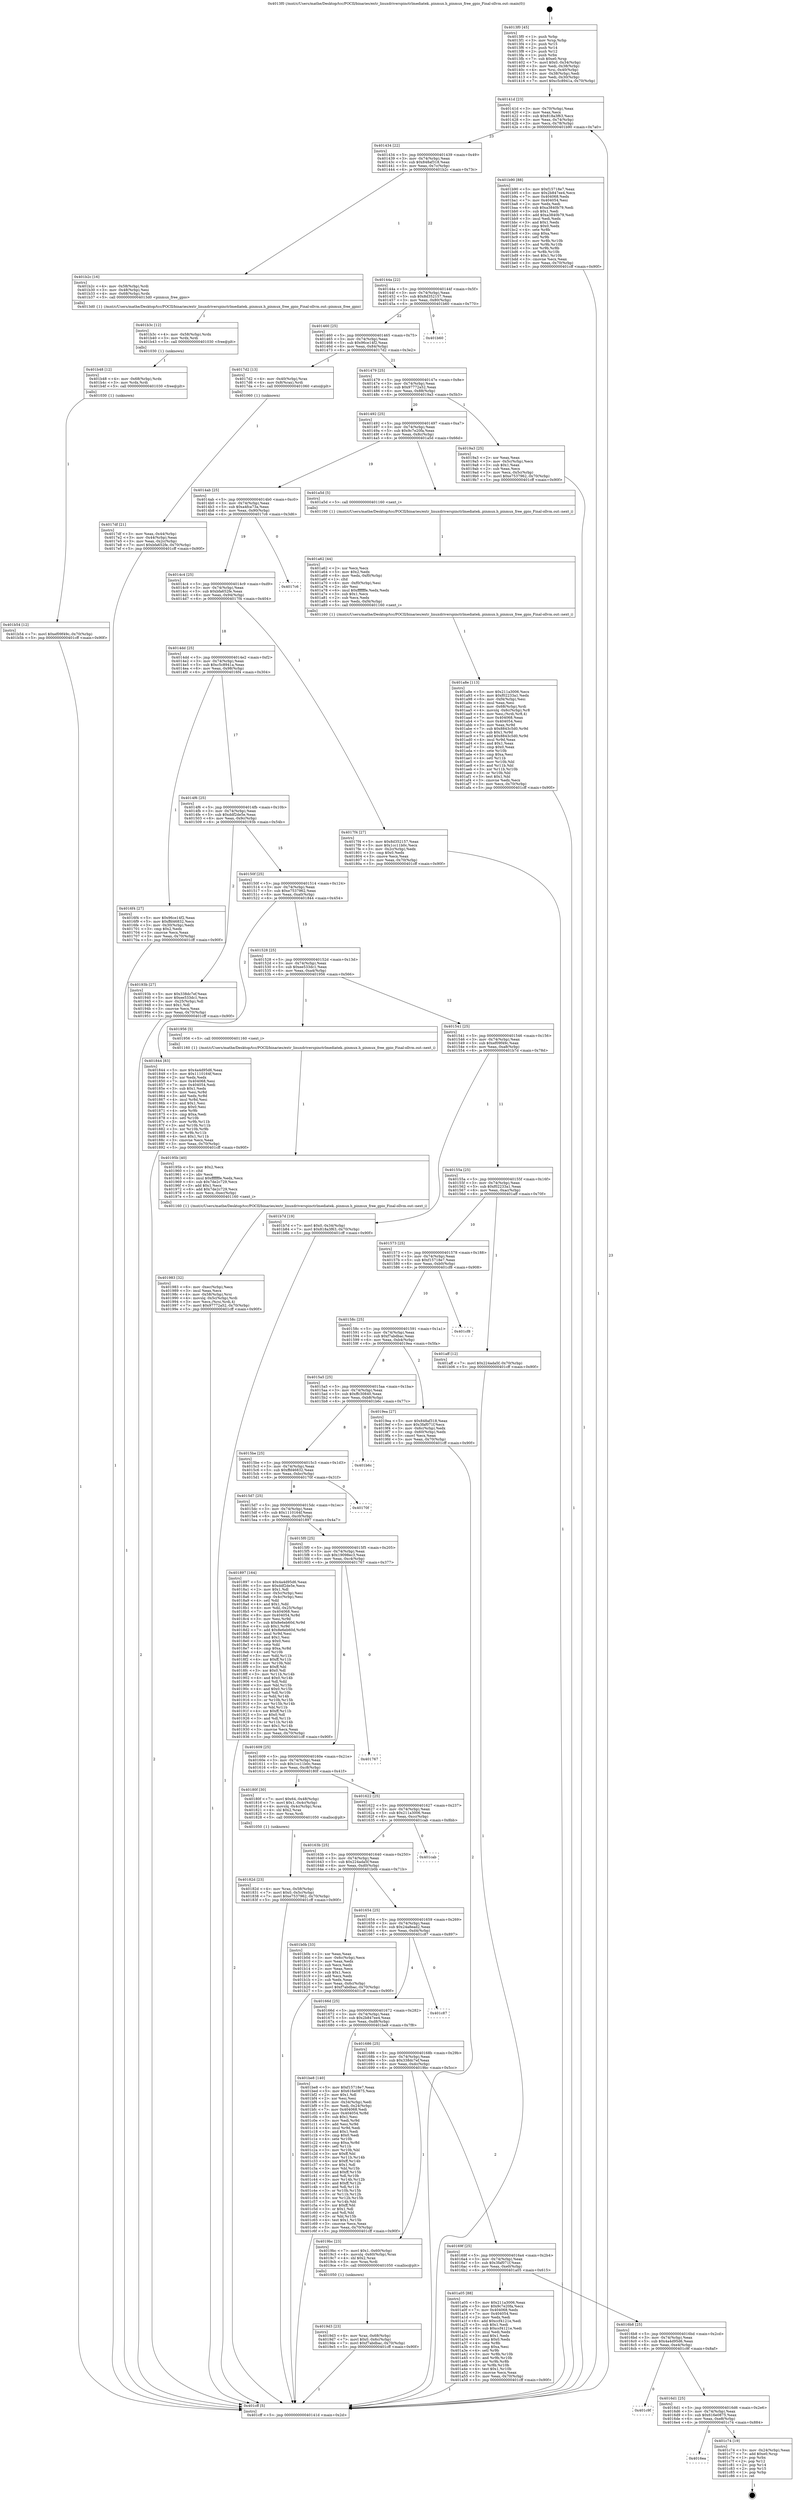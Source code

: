 digraph "0x4013f0" {
  label = "0x4013f0 (/mnt/c/Users/mathe/Desktop/tcc/POCII/binaries/extr_linuxdriverspinctrlmediatek..pinmux.h_pinmux_free_gpio_Final-ollvm.out::main(0))"
  labelloc = "t"
  node[shape=record]

  Entry [label="",width=0.3,height=0.3,shape=circle,fillcolor=black,style=filled]
  "0x40141d" [label="{
     0x40141d [23]\l
     | [instrs]\l
     &nbsp;&nbsp;0x40141d \<+3\>: mov -0x70(%rbp),%eax\l
     &nbsp;&nbsp;0x401420 \<+2\>: mov %eax,%ecx\l
     &nbsp;&nbsp;0x401422 \<+6\>: sub $0x818a3f63,%ecx\l
     &nbsp;&nbsp;0x401428 \<+3\>: mov %eax,-0x74(%rbp)\l
     &nbsp;&nbsp;0x40142b \<+3\>: mov %ecx,-0x78(%rbp)\l
     &nbsp;&nbsp;0x40142e \<+6\>: je 0000000000401b90 \<main+0x7a0\>\l
  }"]
  "0x401b90" [label="{
     0x401b90 [88]\l
     | [instrs]\l
     &nbsp;&nbsp;0x401b90 \<+5\>: mov $0xf15718e7,%eax\l
     &nbsp;&nbsp;0x401b95 \<+5\>: mov $0x2b847ee4,%ecx\l
     &nbsp;&nbsp;0x401b9a \<+7\>: mov 0x404068,%edx\l
     &nbsp;&nbsp;0x401ba1 \<+7\>: mov 0x404054,%esi\l
     &nbsp;&nbsp;0x401ba8 \<+2\>: mov %edx,%edi\l
     &nbsp;&nbsp;0x401baa \<+6\>: sub $0xa3840b79,%edi\l
     &nbsp;&nbsp;0x401bb0 \<+3\>: sub $0x1,%edi\l
     &nbsp;&nbsp;0x401bb3 \<+6\>: add $0xa3840b79,%edi\l
     &nbsp;&nbsp;0x401bb9 \<+3\>: imul %edi,%edx\l
     &nbsp;&nbsp;0x401bbc \<+3\>: and $0x1,%edx\l
     &nbsp;&nbsp;0x401bbf \<+3\>: cmp $0x0,%edx\l
     &nbsp;&nbsp;0x401bc2 \<+4\>: sete %r8b\l
     &nbsp;&nbsp;0x401bc6 \<+3\>: cmp $0xa,%esi\l
     &nbsp;&nbsp;0x401bc9 \<+4\>: setl %r9b\l
     &nbsp;&nbsp;0x401bcd \<+3\>: mov %r8b,%r10b\l
     &nbsp;&nbsp;0x401bd0 \<+3\>: and %r9b,%r10b\l
     &nbsp;&nbsp;0x401bd3 \<+3\>: xor %r9b,%r8b\l
     &nbsp;&nbsp;0x401bd6 \<+3\>: or %r8b,%r10b\l
     &nbsp;&nbsp;0x401bd9 \<+4\>: test $0x1,%r10b\l
     &nbsp;&nbsp;0x401bdd \<+3\>: cmovne %ecx,%eax\l
     &nbsp;&nbsp;0x401be0 \<+3\>: mov %eax,-0x70(%rbp)\l
     &nbsp;&nbsp;0x401be3 \<+5\>: jmp 0000000000401cff \<main+0x90f\>\l
  }"]
  "0x401434" [label="{
     0x401434 [22]\l
     | [instrs]\l
     &nbsp;&nbsp;0x401434 \<+5\>: jmp 0000000000401439 \<main+0x49\>\l
     &nbsp;&nbsp;0x401439 \<+3\>: mov -0x74(%rbp),%eax\l
     &nbsp;&nbsp;0x40143c \<+5\>: sub $0x848af318,%eax\l
     &nbsp;&nbsp;0x401441 \<+3\>: mov %eax,-0x7c(%rbp)\l
     &nbsp;&nbsp;0x401444 \<+6\>: je 0000000000401b2c \<main+0x73c\>\l
  }"]
  Exit [label="",width=0.3,height=0.3,shape=circle,fillcolor=black,style=filled,peripheries=2]
  "0x401b2c" [label="{
     0x401b2c [16]\l
     | [instrs]\l
     &nbsp;&nbsp;0x401b2c \<+4\>: mov -0x58(%rbp),%rdi\l
     &nbsp;&nbsp;0x401b30 \<+3\>: mov -0x48(%rbp),%esi\l
     &nbsp;&nbsp;0x401b33 \<+4\>: mov -0x68(%rbp),%rdx\l
     &nbsp;&nbsp;0x401b37 \<+5\>: call 00000000004013d0 \<pinmux_free_gpio\>\l
     | [calls]\l
     &nbsp;&nbsp;0x4013d0 \{1\} (/mnt/c/Users/mathe/Desktop/tcc/POCII/binaries/extr_linuxdriverspinctrlmediatek..pinmux.h_pinmux_free_gpio_Final-ollvm.out::pinmux_free_gpio)\l
  }"]
  "0x40144a" [label="{
     0x40144a [22]\l
     | [instrs]\l
     &nbsp;&nbsp;0x40144a \<+5\>: jmp 000000000040144f \<main+0x5f\>\l
     &nbsp;&nbsp;0x40144f \<+3\>: mov -0x74(%rbp),%eax\l
     &nbsp;&nbsp;0x401452 \<+5\>: sub $0x8d352157,%eax\l
     &nbsp;&nbsp;0x401457 \<+3\>: mov %eax,-0x80(%rbp)\l
     &nbsp;&nbsp;0x40145a \<+6\>: je 0000000000401b60 \<main+0x770\>\l
  }"]
  "0x4016ea" [label="{
     0x4016ea\l
  }", style=dashed]
  "0x401b60" [label="{
     0x401b60\l
  }", style=dashed]
  "0x401460" [label="{
     0x401460 [25]\l
     | [instrs]\l
     &nbsp;&nbsp;0x401460 \<+5\>: jmp 0000000000401465 \<main+0x75\>\l
     &nbsp;&nbsp;0x401465 \<+3\>: mov -0x74(%rbp),%eax\l
     &nbsp;&nbsp;0x401468 \<+5\>: sub $0x96ce14f2,%eax\l
     &nbsp;&nbsp;0x40146d \<+6\>: mov %eax,-0x84(%rbp)\l
     &nbsp;&nbsp;0x401473 \<+6\>: je 00000000004017d2 \<main+0x3e2\>\l
  }"]
  "0x401c74" [label="{
     0x401c74 [19]\l
     | [instrs]\l
     &nbsp;&nbsp;0x401c74 \<+3\>: mov -0x24(%rbp),%eax\l
     &nbsp;&nbsp;0x401c77 \<+7\>: add $0xe0,%rsp\l
     &nbsp;&nbsp;0x401c7e \<+1\>: pop %rbx\l
     &nbsp;&nbsp;0x401c7f \<+2\>: pop %r12\l
     &nbsp;&nbsp;0x401c81 \<+2\>: pop %r14\l
     &nbsp;&nbsp;0x401c83 \<+2\>: pop %r15\l
     &nbsp;&nbsp;0x401c85 \<+1\>: pop %rbp\l
     &nbsp;&nbsp;0x401c86 \<+1\>: ret\l
  }"]
  "0x4017d2" [label="{
     0x4017d2 [13]\l
     | [instrs]\l
     &nbsp;&nbsp;0x4017d2 \<+4\>: mov -0x40(%rbp),%rax\l
     &nbsp;&nbsp;0x4017d6 \<+4\>: mov 0x8(%rax),%rdi\l
     &nbsp;&nbsp;0x4017da \<+5\>: call 0000000000401060 \<atoi@plt\>\l
     | [calls]\l
     &nbsp;&nbsp;0x401060 \{1\} (unknown)\l
  }"]
  "0x401479" [label="{
     0x401479 [25]\l
     | [instrs]\l
     &nbsp;&nbsp;0x401479 \<+5\>: jmp 000000000040147e \<main+0x8e\>\l
     &nbsp;&nbsp;0x40147e \<+3\>: mov -0x74(%rbp),%eax\l
     &nbsp;&nbsp;0x401481 \<+5\>: sub $0x97772a52,%eax\l
     &nbsp;&nbsp;0x401486 \<+6\>: mov %eax,-0x88(%rbp)\l
     &nbsp;&nbsp;0x40148c \<+6\>: je 00000000004019a3 \<main+0x5b3\>\l
  }"]
  "0x4016d1" [label="{
     0x4016d1 [25]\l
     | [instrs]\l
     &nbsp;&nbsp;0x4016d1 \<+5\>: jmp 00000000004016d6 \<main+0x2e6\>\l
     &nbsp;&nbsp;0x4016d6 \<+3\>: mov -0x74(%rbp),%eax\l
     &nbsp;&nbsp;0x4016d9 \<+5\>: sub $0x616e0875,%eax\l
     &nbsp;&nbsp;0x4016de \<+6\>: mov %eax,-0xe8(%rbp)\l
     &nbsp;&nbsp;0x4016e4 \<+6\>: je 0000000000401c74 \<main+0x884\>\l
  }"]
  "0x4019a3" [label="{
     0x4019a3 [25]\l
     | [instrs]\l
     &nbsp;&nbsp;0x4019a3 \<+2\>: xor %eax,%eax\l
     &nbsp;&nbsp;0x4019a5 \<+3\>: mov -0x5c(%rbp),%ecx\l
     &nbsp;&nbsp;0x4019a8 \<+3\>: sub $0x1,%eax\l
     &nbsp;&nbsp;0x4019ab \<+2\>: sub %eax,%ecx\l
     &nbsp;&nbsp;0x4019ad \<+3\>: mov %ecx,-0x5c(%rbp)\l
     &nbsp;&nbsp;0x4019b0 \<+7\>: movl $0xe7537962,-0x70(%rbp)\l
     &nbsp;&nbsp;0x4019b7 \<+5\>: jmp 0000000000401cff \<main+0x90f\>\l
  }"]
  "0x401492" [label="{
     0x401492 [25]\l
     | [instrs]\l
     &nbsp;&nbsp;0x401492 \<+5\>: jmp 0000000000401497 \<main+0xa7\>\l
     &nbsp;&nbsp;0x401497 \<+3\>: mov -0x74(%rbp),%eax\l
     &nbsp;&nbsp;0x40149a \<+5\>: sub $0x9c7e20fa,%eax\l
     &nbsp;&nbsp;0x40149f \<+6\>: mov %eax,-0x8c(%rbp)\l
     &nbsp;&nbsp;0x4014a5 \<+6\>: je 0000000000401a5d \<main+0x66d\>\l
  }"]
  "0x401c9f" [label="{
     0x401c9f\l
  }", style=dashed]
  "0x401a5d" [label="{
     0x401a5d [5]\l
     | [instrs]\l
     &nbsp;&nbsp;0x401a5d \<+5\>: call 0000000000401160 \<next_i\>\l
     | [calls]\l
     &nbsp;&nbsp;0x401160 \{1\} (/mnt/c/Users/mathe/Desktop/tcc/POCII/binaries/extr_linuxdriverspinctrlmediatek..pinmux.h_pinmux_free_gpio_Final-ollvm.out::next_i)\l
  }"]
  "0x4014ab" [label="{
     0x4014ab [25]\l
     | [instrs]\l
     &nbsp;&nbsp;0x4014ab \<+5\>: jmp 00000000004014b0 \<main+0xc0\>\l
     &nbsp;&nbsp;0x4014b0 \<+3\>: mov -0x74(%rbp),%eax\l
     &nbsp;&nbsp;0x4014b3 \<+5\>: sub $0xa4fca73a,%eax\l
     &nbsp;&nbsp;0x4014b8 \<+6\>: mov %eax,-0x90(%rbp)\l
     &nbsp;&nbsp;0x4014be \<+6\>: je 00000000004017c6 \<main+0x3d6\>\l
  }"]
  "0x401b54" [label="{
     0x401b54 [12]\l
     | [instrs]\l
     &nbsp;&nbsp;0x401b54 \<+7\>: movl $0xef09f49c,-0x70(%rbp)\l
     &nbsp;&nbsp;0x401b5b \<+5\>: jmp 0000000000401cff \<main+0x90f\>\l
  }"]
  "0x4017c6" [label="{
     0x4017c6\l
  }", style=dashed]
  "0x4014c4" [label="{
     0x4014c4 [25]\l
     | [instrs]\l
     &nbsp;&nbsp;0x4014c4 \<+5\>: jmp 00000000004014c9 \<main+0xd9\>\l
     &nbsp;&nbsp;0x4014c9 \<+3\>: mov -0x74(%rbp),%eax\l
     &nbsp;&nbsp;0x4014cc \<+5\>: sub $0xbfa652fe,%eax\l
     &nbsp;&nbsp;0x4014d1 \<+6\>: mov %eax,-0x94(%rbp)\l
     &nbsp;&nbsp;0x4014d7 \<+6\>: je 00000000004017f4 \<main+0x404\>\l
  }"]
  "0x401b48" [label="{
     0x401b48 [12]\l
     | [instrs]\l
     &nbsp;&nbsp;0x401b48 \<+4\>: mov -0x68(%rbp),%rdx\l
     &nbsp;&nbsp;0x401b4c \<+3\>: mov %rdx,%rdi\l
     &nbsp;&nbsp;0x401b4f \<+5\>: call 0000000000401030 \<free@plt\>\l
     | [calls]\l
     &nbsp;&nbsp;0x401030 \{1\} (unknown)\l
  }"]
  "0x4017f4" [label="{
     0x4017f4 [27]\l
     | [instrs]\l
     &nbsp;&nbsp;0x4017f4 \<+5\>: mov $0x8d352157,%eax\l
     &nbsp;&nbsp;0x4017f9 \<+5\>: mov $0x1cc11b0c,%ecx\l
     &nbsp;&nbsp;0x4017fe \<+3\>: mov -0x2c(%rbp),%edx\l
     &nbsp;&nbsp;0x401801 \<+3\>: cmp $0x0,%edx\l
     &nbsp;&nbsp;0x401804 \<+3\>: cmove %ecx,%eax\l
     &nbsp;&nbsp;0x401807 \<+3\>: mov %eax,-0x70(%rbp)\l
     &nbsp;&nbsp;0x40180a \<+5\>: jmp 0000000000401cff \<main+0x90f\>\l
  }"]
  "0x4014dd" [label="{
     0x4014dd [25]\l
     | [instrs]\l
     &nbsp;&nbsp;0x4014dd \<+5\>: jmp 00000000004014e2 \<main+0xf2\>\l
     &nbsp;&nbsp;0x4014e2 \<+3\>: mov -0x74(%rbp),%eax\l
     &nbsp;&nbsp;0x4014e5 \<+5\>: sub $0xc5c8941a,%eax\l
     &nbsp;&nbsp;0x4014ea \<+6\>: mov %eax,-0x98(%rbp)\l
     &nbsp;&nbsp;0x4014f0 \<+6\>: je 00000000004016f4 \<main+0x304\>\l
  }"]
  "0x401b3c" [label="{
     0x401b3c [12]\l
     | [instrs]\l
     &nbsp;&nbsp;0x401b3c \<+4\>: mov -0x58(%rbp),%rdx\l
     &nbsp;&nbsp;0x401b40 \<+3\>: mov %rdx,%rdi\l
     &nbsp;&nbsp;0x401b43 \<+5\>: call 0000000000401030 \<free@plt\>\l
     | [calls]\l
     &nbsp;&nbsp;0x401030 \{1\} (unknown)\l
  }"]
  "0x4016f4" [label="{
     0x4016f4 [27]\l
     | [instrs]\l
     &nbsp;&nbsp;0x4016f4 \<+5\>: mov $0x96ce14f2,%eax\l
     &nbsp;&nbsp;0x4016f9 \<+5\>: mov $0xffd46832,%ecx\l
     &nbsp;&nbsp;0x4016fe \<+3\>: mov -0x30(%rbp),%edx\l
     &nbsp;&nbsp;0x401701 \<+3\>: cmp $0x2,%edx\l
     &nbsp;&nbsp;0x401704 \<+3\>: cmovne %ecx,%eax\l
     &nbsp;&nbsp;0x401707 \<+3\>: mov %eax,-0x70(%rbp)\l
     &nbsp;&nbsp;0x40170a \<+5\>: jmp 0000000000401cff \<main+0x90f\>\l
  }"]
  "0x4014f6" [label="{
     0x4014f6 [25]\l
     | [instrs]\l
     &nbsp;&nbsp;0x4014f6 \<+5\>: jmp 00000000004014fb \<main+0x10b\>\l
     &nbsp;&nbsp;0x4014fb \<+3\>: mov -0x74(%rbp),%eax\l
     &nbsp;&nbsp;0x4014fe \<+5\>: sub $0xddf2de5e,%eax\l
     &nbsp;&nbsp;0x401503 \<+6\>: mov %eax,-0x9c(%rbp)\l
     &nbsp;&nbsp;0x401509 \<+6\>: je 000000000040193b \<main+0x54b\>\l
  }"]
  "0x401cff" [label="{
     0x401cff [5]\l
     | [instrs]\l
     &nbsp;&nbsp;0x401cff \<+5\>: jmp 000000000040141d \<main+0x2d\>\l
  }"]
  "0x4013f0" [label="{
     0x4013f0 [45]\l
     | [instrs]\l
     &nbsp;&nbsp;0x4013f0 \<+1\>: push %rbp\l
     &nbsp;&nbsp;0x4013f1 \<+3\>: mov %rsp,%rbp\l
     &nbsp;&nbsp;0x4013f4 \<+2\>: push %r15\l
     &nbsp;&nbsp;0x4013f6 \<+2\>: push %r14\l
     &nbsp;&nbsp;0x4013f8 \<+2\>: push %r12\l
     &nbsp;&nbsp;0x4013fa \<+1\>: push %rbx\l
     &nbsp;&nbsp;0x4013fb \<+7\>: sub $0xe0,%rsp\l
     &nbsp;&nbsp;0x401402 \<+7\>: movl $0x0,-0x34(%rbp)\l
     &nbsp;&nbsp;0x401409 \<+3\>: mov %edi,-0x38(%rbp)\l
     &nbsp;&nbsp;0x40140c \<+4\>: mov %rsi,-0x40(%rbp)\l
     &nbsp;&nbsp;0x401410 \<+3\>: mov -0x38(%rbp),%edi\l
     &nbsp;&nbsp;0x401413 \<+3\>: mov %edi,-0x30(%rbp)\l
     &nbsp;&nbsp;0x401416 \<+7\>: movl $0xc5c8941a,-0x70(%rbp)\l
  }"]
  "0x4017df" [label="{
     0x4017df [21]\l
     | [instrs]\l
     &nbsp;&nbsp;0x4017df \<+3\>: mov %eax,-0x44(%rbp)\l
     &nbsp;&nbsp;0x4017e2 \<+3\>: mov -0x44(%rbp),%eax\l
     &nbsp;&nbsp;0x4017e5 \<+3\>: mov %eax,-0x2c(%rbp)\l
     &nbsp;&nbsp;0x4017e8 \<+7\>: movl $0xbfa652fe,-0x70(%rbp)\l
     &nbsp;&nbsp;0x4017ef \<+5\>: jmp 0000000000401cff \<main+0x90f\>\l
  }"]
  "0x401a8e" [label="{
     0x401a8e [113]\l
     | [instrs]\l
     &nbsp;&nbsp;0x401a8e \<+5\>: mov $0x211a3006,%ecx\l
     &nbsp;&nbsp;0x401a93 \<+5\>: mov $0xf02233a1,%edx\l
     &nbsp;&nbsp;0x401a98 \<+6\>: mov -0xf4(%rbp),%esi\l
     &nbsp;&nbsp;0x401a9e \<+3\>: imul %eax,%esi\l
     &nbsp;&nbsp;0x401aa1 \<+4\>: mov -0x68(%rbp),%rdi\l
     &nbsp;&nbsp;0x401aa5 \<+4\>: movslq -0x6c(%rbp),%r8\l
     &nbsp;&nbsp;0x401aa9 \<+4\>: mov %esi,(%rdi,%r8,4)\l
     &nbsp;&nbsp;0x401aad \<+7\>: mov 0x404068,%eax\l
     &nbsp;&nbsp;0x401ab4 \<+7\>: mov 0x404054,%esi\l
     &nbsp;&nbsp;0x401abb \<+3\>: mov %eax,%r9d\l
     &nbsp;&nbsp;0x401abe \<+7\>: sub $0x8843c5d0,%r9d\l
     &nbsp;&nbsp;0x401ac5 \<+4\>: sub $0x1,%r9d\l
     &nbsp;&nbsp;0x401ac9 \<+7\>: add $0x8843c5d0,%r9d\l
     &nbsp;&nbsp;0x401ad0 \<+4\>: imul %r9d,%eax\l
     &nbsp;&nbsp;0x401ad4 \<+3\>: and $0x1,%eax\l
     &nbsp;&nbsp;0x401ad7 \<+3\>: cmp $0x0,%eax\l
     &nbsp;&nbsp;0x401ada \<+4\>: sete %r10b\l
     &nbsp;&nbsp;0x401ade \<+3\>: cmp $0xa,%esi\l
     &nbsp;&nbsp;0x401ae1 \<+4\>: setl %r11b\l
     &nbsp;&nbsp;0x401ae5 \<+3\>: mov %r10b,%bl\l
     &nbsp;&nbsp;0x401ae8 \<+3\>: and %r11b,%bl\l
     &nbsp;&nbsp;0x401aeb \<+3\>: xor %r11b,%r10b\l
     &nbsp;&nbsp;0x401aee \<+3\>: or %r10b,%bl\l
     &nbsp;&nbsp;0x401af1 \<+3\>: test $0x1,%bl\l
     &nbsp;&nbsp;0x401af4 \<+3\>: cmovne %edx,%ecx\l
     &nbsp;&nbsp;0x401af7 \<+3\>: mov %ecx,-0x70(%rbp)\l
     &nbsp;&nbsp;0x401afa \<+5\>: jmp 0000000000401cff \<main+0x90f\>\l
  }"]
  "0x40193b" [label="{
     0x40193b [27]\l
     | [instrs]\l
     &nbsp;&nbsp;0x40193b \<+5\>: mov $0x338dc7ef,%eax\l
     &nbsp;&nbsp;0x401940 \<+5\>: mov $0xee533dc1,%ecx\l
     &nbsp;&nbsp;0x401945 \<+3\>: mov -0x25(%rbp),%dl\l
     &nbsp;&nbsp;0x401948 \<+3\>: test $0x1,%dl\l
     &nbsp;&nbsp;0x40194b \<+3\>: cmovne %ecx,%eax\l
     &nbsp;&nbsp;0x40194e \<+3\>: mov %eax,-0x70(%rbp)\l
     &nbsp;&nbsp;0x401951 \<+5\>: jmp 0000000000401cff \<main+0x90f\>\l
  }"]
  "0x40150f" [label="{
     0x40150f [25]\l
     | [instrs]\l
     &nbsp;&nbsp;0x40150f \<+5\>: jmp 0000000000401514 \<main+0x124\>\l
     &nbsp;&nbsp;0x401514 \<+3\>: mov -0x74(%rbp),%eax\l
     &nbsp;&nbsp;0x401517 \<+5\>: sub $0xe7537962,%eax\l
     &nbsp;&nbsp;0x40151c \<+6\>: mov %eax,-0xa0(%rbp)\l
     &nbsp;&nbsp;0x401522 \<+6\>: je 0000000000401844 \<main+0x454\>\l
  }"]
  "0x401a62" [label="{
     0x401a62 [44]\l
     | [instrs]\l
     &nbsp;&nbsp;0x401a62 \<+2\>: xor %ecx,%ecx\l
     &nbsp;&nbsp;0x401a64 \<+5\>: mov $0x2,%edx\l
     &nbsp;&nbsp;0x401a69 \<+6\>: mov %edx,-0xf0(%rbp)\l
     &nbsp;&nbsp;0x401a6f \<+1\>: cltd\l
     &nbsp;&nbsp;0x401a70 \<+6\>: mov -0xf0(%rbp),%esi\l
     &nbsp;&nbsp;0x401a76 \<+2\>: idiv %esi\l
     &nbsp;&nbsp;0x401a78 \<+6\>: imul $0xfffffffe,%edx,%edx\l
     &nbsp;&nbsp;0x401a7e \<+3\>: sub $0x1,%ecx\l
     &nbsp;&nbsp;0x401a81 \<+2\>: sub %ecx,%edx\l
     &nbsp;&nbsp;0x401a83 \<+6\>: mov %edx,-0xf4(%rbp)\l
     &nbsp;&nbsp;0x401a89 \<+5\>: call 0000000000401160 \<next_i\>\l
     | [calls]\l
     &nbsp;&nbsp;0x401160 \{1\} (/mnt/c/Users/mathe/Desktop/tcc/POCII/binaries/extr_linuxdriverspinctrlmediatek..pinmux.h_pinmux_free_gpio_Final-ollvm.out::next_i)\l
  }"]
  "0x401844" [label="{
     0x401844 [83]\l
     | [instrs]\l
     &nbsp;&nbsp;0x401844 \<+5\>: mov $0x4a4d95d6,%eax\l
     &nbsp;&nbsp;0x401849 \<+5\>: mov $0x1110164f,%ecx\l
     &nbsp;&nbsp;0x40184e \<+2\>: xor %edx,%edx\l
     &nbsp;&nbsp;0x401850 \<+7\>: mov 0x404068,%esi\l
     &nbsp;&nbsp;0x401857 \<+7\>: mov 0x404054,%edi\l
     &nbsp;&nbsp;0x40185e \<+3\>: sub $0x1,%edx\l
     &nbsp;&nbsp;0x401861 \<+3\>: mov %esi,%r8d\l
     &nbsp;&nbsp;0x401864 \<+3\>: add %edx,%r8d\l
     &nbsp;&nbsp;0x401867 \<+4\>: imul %r8d,%esi\l
     &nbsp;&nbsp;0x40186b \<+3\>: and $0x1,%esi\l
     &nbsp;&nbsp;0x40186e \<+3\>: cmp $0x0,%esi\l
     &nbsp;&nbsp;0x401871 \<+4\>: sete %r9b\l
     &nbsp;&nbsp;0x401875 \<+3\>: cmp $0xa,%edi\l
     &nbsp;&nbsp;0x401878 \<+4\>: setl %r10b\l
     &nbsp;&nbsp;0x40187c \<+3\>: mov %r9b,%r11b\l
     &nbsp;&nbsp;0x40187f \<+3\>: and %r10b,%r11b\l
     &nbsp;&nbsp;0x401882 \<+3\>: xor %r10b,%r9b\l
     &nbsp;&nbsp;0x401885 \<+3\>: or %r9b,%r11b\l
     &nbsp;&nbsp;0x401888 \<+4\>: test $0x1,%r11b\l
     &nbsp;&nbsp;0x40188c \<+3\>: cmovne %ecx,%eax\l
     &nbsp;&nbsp;0x40188f \<+3\>: mov %eax,-0x70(%rbp)\l
     &nbsp;&nbsp;0x401892 \<+5\>: jmp 0000000000401cff \<main+0x90f\>\l
  }"]
  "0x401528" [label="{
     0x401528 [25]\l
     | [instrs]\l
     &nbsp;&nbsp;0x401528 \<+5\>: jmp 000000000040152d \<main+0x13d\>\l
     &nbsp;&nbsp;0x40152d \<+3\>: mov -0x74(%rbp),%eax\l
     &nbsp;&nbsp;0x401530 \<+5\>: sub $0xee533dc1,%eax\l
     &nbsp;&nbsp;0x401535 \<+6\>: mov %eax,-0xa4(%rbp)\l
     &nbsp;&nbsp;0x40153b \<+6\>: je 0000000000401956 \<main+0x566\>\l
  }"]
  "0x4016b8" [label="{
     0x4016b8 [25]\l
     | [instrs]\l
     &nbsp;&nbsp;0x4016b8 \<+5\>: jmp 00000000004016bd \<main+0x2cd\>\l
     &nbsp;&nbsp;0x4016bd \<+3\>: mov -0x74(%rbp),%eax\l
     &nbsp;&nbsp;0x4016c0 \<+5\>: sub $0x4a4d95d6,%eax\l
     &nbsp;&nbsp;0x4016c5 \<+6\>: mov %eax,-0xe4(%rbp)\l
     &nbsp;&nbsp;0x4016cb \<+6\>: je 0000000000401c9f \<main+0x8af\>\l
  }"]
  "0x401956" [label="{
     0x401956 [5]\l
     | [instrs]\l
     &nbsp;&nbsp;0x401956 \<+5\>: call 0000000000401160 \<next_i\>\l
     | [calls]\l
     &nbsp;&nbsp;0x401160 \{1\} (/mnt/c/Users/mathe/Desktop/tcc/POCII/binaries/extr_linuxdriverspinctrlmediatek..pinmux.h_pinmux_free_gpio_Final-ollvm.out::next_i)\l
  }"]
  "0x401541" [label="{
     0x401541 [25]\l
     | [instrs]\l
     &nbsp;&nbsp;0x401541 \<+5\>: jmp 0000000000401546 \<main+0x156\>\l
     &nbsp;&nbsp;0x401546 \<+3\>: mov -0x74(%rbp),%eax\l
     &nbsp;&nbsp;0x401549 \<+5\>: sub $0xef09f49c,%eax\l
     &nbsp;&nbsp;0x40154e \<+6\>: mov %eax,-0xa8(%rbp)\l
     &nbsp;&nbsp;0x401554 \<+6\>: je 0000000000401b7d \<main+0x78d\>\l
  }"]
  "0x401a05" [label="{
     0x401a05 [88]\l
     | [instrs]\l
     &nbsp;&nbsp;0x401a05 \<+5\>: mov $0x211a3006,%eax\l
     &nbsp;&nbsp;0x401a0a \<+5\>: mov $0x9c7e20fa,%ecx\l
     &nbsp;&nbsp;0x401a0f \<+7\>: mov 0x404068,%edx\l
     &nbsp;&nbsp;0x401a16 \<+7\>: mov 0x404054,%esi\l
     &nbsp;&nbsp;0x401a1d \<+2\>: mov %edx,%edi\l
     &nbsp;&nbsp;0x401a1f \<+6\>: add $0xccf4121e,%edi\l
     &nbsp;&nbsp;0x401a25 \<+3\>: sub $0x1,%edi\l
     &nbsp;&nbsp;0x401a28 \<+6\>: sub $0xccf4121e,%edi\l
     &nbsp;&nbsp;0x401a2e \<+3\>: imul %edi,%edx\l
     &nbsp;&nbsp;0x401a31 \<+3\>: and $0x1,%edx\l
     &nbsp;&nbsp;0x401a34 \<+3\>: cmp $0x0,%edx\l
     &nbsp;&nbsp;0x401a37 \<+4\>: sete %r8b\l
     &nbsp;&nbsp;0x401a3b \<+3\>: cmp $0xa,%esi\l
     &nbsp;&nbsp;0x401a3e \<+4\>: setl %r9b\l
     &nbsp;&nbsp;0x401a42 \<+3\>: mov %r8b,%r10b\l
     &nbsp;&nbsp;0x401a45 \<+3\>: and %r9b,%r10b\l
     &nbsp;&nbsp;0x401a48 \<+3\>: xor %r9b,%r8b\l
     &nbsp;&nbsp;0x401a4b \<+3\>: or %r8b,%r10b\l
     &nbsp;&nbsp;0x401a4e \<+4\>: test $0x1,%r10b\l
     &nbsp;&nbsp;0x401a52 \<+3\>: cmovne %ecx,%eax\l
     &nbsp;&nbsp;0x401a55 \<+3\>: mov %eax,-0x70(%rbp)\l
     &nbsp;&nbsp;0x401a58 \<+5\>: jmp 0000000000401cff \<main+0x90f\>\l
  }"]
  "0x401b7d" [label="{
     0x401b7d [19]\l
     | [instrs]\l
     &nbsp;&nbsp;0x401b7d \<+7\>: movl $0x0,-0x34(%rbp)\l
     &nbsp;&nbsp;0x401b84 \<+7\>: movl $0x818a3f63,-0x70(%rbp)\l
     &nbsp;&nbsp;0x401b8b \<+5\>: jmp 0000000000401cff \<main+0x90f\>\l
  }"]
  "0x40155a" [label="{
     0x40155a [25]\l
     | [instrs]\l
     &nbsp;&nbsp;0x40155a \<+5\>: jmp 000000000040155f \<main+0x16f\>\l
     &nbsp;&nbsp;0x40155f \<+3\>: mov -0x74(%rbp),%eax\l
     &nbsp;&nbsp;0x401562 \<+5\>: sub $0xf02233a1,%eax\l
     &nbsp;&nbsp;0x401567 \<+6\>: mov %eax,-0xac(%rbp)\l
     &nbsp;&nbsp;0x40156d \<+6\>: je 0000000000401aff \<main+0x70f\>\l
  }"]
  "0x4019d3" [label="{
     0x4019d3 [23]\l
     | [instrs]\l
     &nbsp;&nbsp;0x4019d3 \<+4\>: mov %rax,-0x68(%rbp)\l
     &nbsp;&nbsp;0x4019d7 \<+7\>: movl $0x0,-0x6c(%rbp)\l
     &nbsp;&nbsp;0x4019de \<+7\>: movl $0xf7abdbac,-0x70(%rbp)\l
     &nbsp;&nbsp;0x4019e5 \<+5\>: jmp 0000000000401cff \<main+0x90f\>\l
  }"]
  "0x401aff" [label="{
     0x401aff [12]\l
     | [instrs]\l
     &nbsp;&nbsp;0x401aff \<+7\>: movl $0x224ada5f,-0x70(%rbp)\l
     &nbsp;&nbsp;0x401b06 \<+5\>: jmp 0000000000401cff \<main+0x90f\>\l
  }"]
  "0x401573" [label="{
     0x401573 [25]\l
     | [instrs]\l
     &nbsp;&nbsp;0x401573 \<+5\>: jmp 0000000000401578 \<main+0x188\>\l
     &nbsp;&nbsp;0x401578 \<+3\>: mov -0x74(%rbp),%eax\l
     &nbsp;&nbsp;0x40157b \<+5\>: sub $0xf15718e7,%eax\l
     &nbsp;&nbsp;0x401580 \<+6\>: mov %eax,-0xb0(%rbp)\l
     &nbsp;&nbsp;0x401586 \<+6\>: je 0000000000401cf8 \<main+0x908\>\l
  }"]
  "0x40169f" [label="{
     0x40169f [25]\l
     | [instrs]\l
     &nbsp;&nbsp;0x40169f \<+5\>: jmp 00000000004016a4 \<main+0x2b4\>\l
     &nbsp;&nbsp;0x4016a4 \<+3\>: mov -0x74(%rbp),%eax\l
     &nbsp;&nbsp;0x4016a7 \<+5\>: sub $0x3faf071f,%eax\l
     &nbsp;&nbsp;0x4016ac \<+6\>: mov %eax,-0xe0(%rbp)\l
     &nbsp;&nbsp;0x4016b2 \<+6\>: je 0000000000401a05 \<main+0x615\>\l
  }"]
  "0x401cf8" [label="{
     0x401cf8\l
  }", style=dashed]
  "0x40158c" [label="{
     0x40158c [25]\l
     | [instrs]\l
     &nbsp;&nbsp;0x40158c \<+5\>: jmp 0000000000401591 \<main+0x1a1\>\l
     &nbsp;&nbsp;0x401591 \<+3\>: mov -0x74(%rbp),%eax\l
     &nbsp;&nbsp;0x401594 \<+5\>: sub $0xf7abdbac,%eax\l
     &nbsp;&nbsp;0x401599 \<+6\>: mov %eax,-0xb4(%rbp)\l
     &nbsp;&nbsp;0x40159f \<+6\>: je 00000000004019ea \<main+0x5fa\>\l
  }"]
  "0x4019bc" [label="{
     0x4019bc [23]\l
     | [instrs]\l
     &nbsp;&nbsp;0x4019bc \<+7\>: movl $0x1,-0x60(%rbp)\l
     &nbsp;&nbsp;0x4019c3 \<+4\>: movslq -0x60(%rbp),%rax\l
     &nbsp;&nbsp;0x4019c7 \<+4\>: shl $0x2,%rax\l
     &nbsp;&nbsp;0x4019cb \<+3\>: mov %rax,%rdi\l
     &nbsp;&nbsp;0x4019ce \<+5\>: call 0000000000401050 \<malloc@plt\>\l
     | [calls]\l
     &nbsp;&nbsp;0x401050 \{1\} (unknown)\l
  }"]
  "0x4019ea" [label="{
     0x4019ea [27]\l
     | [instrs]\l
     &nbsp;&nbsp;0x4019ea \<+5\>: mov $0x848af318,%eax\l
     &nbsp;&nbsp;0x4019ef \<+5\>: mov $0x3faf071f,%ecx\l
     &nbsp;&nbsp;0x4019f4 \<+3\>: mov -0x6c(%rbp),%edx\l
     &nbsp;&nbsp;0x4019f7 \<+3\>: cmp -0x60(%rbp),%edx\l
     &nbsp;&nbsp;0x4019fa \<+3\>: cmovl %ecx,%eax\l
     &nbsp;&nbsp;0x4019fd \<+3\>: mov %eax,-0x70(%rbp)\l
     &nbsp;&nbsp;0x401a00 \<+5\>: jmp 0000000000401cff \<main+0x90f\>\l
  }"]
  "0x4015a5" [label="{
     0x4015a5 [25]\l
     | [instrs]\l
     &nbsp;&nbsp;0x4015a5 \<+5\>: jmp 00000000004015aa \<main+0x1ba\>\l
     &nbsp;&nbsp;0x4015aa \<+3\>: mov -0x74(%rbp),%eax\l
     &nbsp;&nbsp;0x4015ad \<+5\>: sub $0xffc30840,%eax\l
     &nbsp;&nbsp;0x4015b2 \<+6\>: mov %eax,-0xb8(%rbp)\l
     &nbsp;&nbsp;0x4015b8 \<+6\>: je 0000000000401b6c \<main+0x77c\>\l
  }"]
  "0x401686" [label="{
     0x401686 [25]\l
     | [instrs]\l
     &nbsp;&nbsp;0x401686 \<+5\>: jmp 000000000040168b \<main+0x29b\>\l
     &nbsp;&nbsp;0x40168b \<+3\>: mov -0x74(%rbp),%eax\l
     &nbsp;&nbsp;0x40168e \<+5\>: sub $0x338dc7ef,%eax\l
     &nbsp;&nbsp;0x401693 \<+6\>: mov %eax,-0xdc(%rbp)\l
     &nbsp;&nbsp;0x401699 \<+6\>: je 00000000004019bc \<main+0x5cc\>\l
  }"]
  "0x401b6c" [label="{
     0x401b6c\l
  }", style=dashed]
  "0x4015be" [label="{
     0x4015be [25]\l
     | [instrs]\l
     &nbsp;&nbsp;0x4015be \<+5\>: jmp 00000000004015c3 \<main+0x1d3\>\l
     &nbsp;&nbsp;0x4015c3 \<+3\>: mov -0x74(%rbp),%eax\l
     &nbsp;&nbsp;0x4015c6 \<+5\>: sub $0xffd46832,%eax\l
     &nbsp;&nbsp;0x4015cb \<+6\>: mov %eax,-0xbc(%rbp)\l
     &nbsp;&nbsp;0x4015d1 \<+6\>: je 000000000040170f \<main+0x31f\>\l
  }"]
  "0x401be8" [label="{
     0x401be8 [140]\l
     | [instrs]\l
     &nbsp;&nbsp;0x401be8 \<+5\>: mov $0xf15718e7,%eax\l
     &nbsp;&nbsp;0x401bed \<+5\>: mov $0x616e0875,%ecx\l
     &nbsp;&nbsp;0x401bf2 \<+2\>: mov $0x1,%dl\l
     &nbsp;&nbsp;0x401bf4 \<+2\>: xor %esi,%esi\l
     &nbsp;&nbsp;0x401bf6 \<+3\>: mov -0x34(%rbp),%edi\l
     &nbsp;&nbsp;0x401bf9 \<+3\>: mov %edi,-0x24(%rbp)\l
     &nbsp;&nbsp;0x401bfc \<+7\>: mov 0x404068,%edi\l
     &nbsp;&nbsp;0x401c03 \<+8\>: mov 0x404054,%r8d\l
     &nbsp;&nbsp;0x401c0b \<+3\>: sub $0x1,%esi\l
     &nbsp;&nbsp;0x401c0e \<+3\>: mov %edi,%r9d\l
     &nbsp;&nbsp;0x401c11 \<+3\>: add %esi,%r9d\l
     &nbsp;&nbsp;0x401c14 \<+4\>: imul %r9d,%edi\l
     &nbsp;&nbsp;0x401c18 \<+3\>: and $0x1,%edi\l
     &nbsp;&nbsp;0x401c1b \<+3\>: cmp $0x0,%edi\l
     &nbsp;&nbsp;0x401c1e \<+4\>: sete %r10b\l
     &nbsp;&nbsp;0x401c22 \<+4\>: cmp $0xa,%r8d\l
     &nbsp;&nbsp;0x401c26 \<+4\>: setl %r11b\l
     &nbsp;&nbsp;0x401c2a \<+3\>: mov %r10b,%bl\l
     &nbsp;&nbsp;0x401c2d \<+3\>: xor $0xff,%bl\l
     &nbsp;&nbsp;0x401c30 \<+3\>: mov %r11b,%r14b\l
     &nbsp;&nbsp;0x401c33 \<+4\>: xor $0xff,%r14b\l
     &nbsp;&nbsp;0x401c37 \<+3\>: xor $0x1,%dl\l
     &nbsp;&nbsp;0x401c3a \<+3\>: mov %bl,%r15b\l
     &nbsp;&nbsp;0x401c3d \<+4\>: and $0xff,%r15b\l
     &nbsp;&nbsp;0x401c41 \<+3\>: and %dl,%r10b\l
     &nbsp;&nbsp;0x401c44 \<+3\>: mov %r14b,%r12b\l
     &nbsp;&nbsp;0x401c47 \<+4\>: and $0xff,%r12b\l
     &nbsp;&nbsp;0x401c4b \<+3\>: and %dl,%r11b\l
     &nbsp;&nbsp;0x401c4e \<+3\>: or %r10b,%r15b\l
     &nbsp;&nbsp;0x401c51 \<+3\>: or %r11b,%r12b\l
     &nbsp;&nbsp;0x401c54 \<+3\>: xor %r12b,%r15b\l
     &nbsp;&nbsp;0x401c57 \<+3\>: or %r14b,%bl\l
     &nbsp;&nbsp;0x401c5a \<+3\>: xor $0xff,%bl\l
     &nbsp;&nbsp;0x401c5d \<+3\>: or $0x1,%dl\l
     &nbsp;&nbsp;0x401c60 \<+2\>: and %dl,%bl\l
     &nbsp;&nbsp;0x401c62 \<+3\>: or %bl,%r15b\l
     &nbsp;&nbsp;0x401c65 \<+4\>: test $0x1,%r15b\l
     &nbsp;&nbsp;0x401c69 \<+3\>: cmovne %ecx,%eax\l
     &nbsp;&nbsp;0x401c6c \<+3\>: mov %eax,-0x70(%rbp)\l
     &nbsp;&nbsp;0x401c6f \<+5\>: jmp 0000000000401cff \<main+0x90f\>\l
  }"]
  "0x40170f" [label="{
     0x40170f\l
  }", style=dashed]
  "0x4015d7" [label="{
     0x4015d7 [25]\l
     | [instrs]\l
     &nbsp;&nbsp;0x4015d7 \<+5\>: jmp 00000000004015dc \<main+0x1ec\>\l
     &nbsp;&nbsp;0x4015dc \<+3\>: mov -0x74(%rbp),%eax\l
     &nbsp;&nbsp;0x4015df \<+5\>: sub $0x1110164f,%eax\l
     &nbsp;&nbsp;0x4015e4 \<+6\>: mov %eax,-0xc0(%rbp)\l
     &nbsp;&nbsp;0x4015ea \<+6\>: je 0000000000401897 \<main+0x4a7\>\l
  }"]
  "0x40166d" [label="{
     0x40166d [25]\l
     | [instrs]\l
     &nbsp;&nbsp;0x40166d \<+5\>: jmp 0000000000401672 \<main+0x282\>\l
     &nbsp;&nbsp;0x401672 \<+3\>: mov -0x74(%rbp),%eax\l
     &nbsp;&nbsp;0x401675 \<+5\>: sub $0x2b847ee4,%eax\l
     &nbsp;&nbsp;0x40167a \<+6\>: mov %eax,-0xd8(%rbp)\l
     &nbsp;&nbsp;0x401680 \<+6\>: je 0000000000401be8 \<main+0x7f8\>\l
  }"]
  "0x401897" [label="{
     0x401897 [164]\l
     | [instrs]\l
     &nbsp;&nbsp;0x401897 \<+5\>: mov $0x4a4d95d6,%eax\l
     &nbsp;&nbsp;0x40189c \<+5\>: mov $0xddf2de5e,%ecx\l
     &nbsp;&nbsp;0x4018a1 \<+2\>: mov $0x1,%dl\l
     &nbsp;&nbsp;0x4018a3 \<+3\>: mov -0x5c(%rbp),%esi\l
     &nbsp;&nbsp;0x4018a6 \<+3\>: cmp -0x4c(%rbp),%esi\l
     &nbsp;&nbsp;0x4018a9 \<+4\>: setl %dil\l
     &nbsp;&nbsp;0x4018ad \<+4\>: and $0x1,%dil\l
     &nbsp;&nbsp;0x4018b1 \<+4\>: mov %dil,-0x25(%rbp)\l
     &nbsp;&nbsp;0x4018b5 \<+7\>: mov 0x404068,%esi\l
     &nbsp;&nbsp;0x4018bc \<+8\>: mov 0x404054,%r8d\l
     &nbsp;&nbsp;0x4018c4 \<+3\>: mov %esi,%r9d\l
     &nbsp;&nbsp;0x4018c7 \<+7\>: sub $0x8e6eb60d,%r9d\l
     &nbsp;&nbsp;0x4018ce \<+4\>: sub $0x1,%r9d\l
     &nbsp;&nbsp;0x4018d2 \<+7\>: add $0x8e6eb60d,%r9d\l
     &nbsp;&nbsp;0x4018d9 \<+4\>: imul %r9d,%esi\l
     &nbsp;&nbsp;0x4018dd \<+3\>: and $0x1,%esi\l
     &nbsp;&nbsp;0x4018e0 \<+3\>: cmp $0x0,%esi\l
     &nbsp;&nbsp;0x4018e3 \<+4\>: sete %dil\l
     &nbsp;&nbsp;0x4018e7 \<+4\>: cmp $0xa,%r8d\l
     &nbsp;&nbsp;0x4018eb \<+4\>: setl %r10b\l
     &nbsp;&nbsp;0x4018ef \<+3\>: mov %dil,%r11b\l
     &nbsp;&nbsp;0x4018f2 \<+4\>: xor $0xff,%r11b\l
     &nbsp;&nbsp;0x4018f6 \<+3\>: mov %r10b,%bl\l
     &nbsp;&nbsp;0x4018f9 \<+3\>: xor $0xff,%bl\l
     &nbsp;&nbsp;0x4018fc \<+3\>: xor $0x0,%dl\l
     &nbsp;&nbsp;0x4018ff \<+3\>: mov %r11b,%r14b\l
     &nbsp;&nbsp;0x401902 \<+4\>: and $0x0,%r14b\l
     &nbsp;&nbsp;0x401906 \<+3\>: and %dl,%dil\l
     &nbsp;&nbsp;0x401909 \<+3\>: mov %bl,%r15b\l
     &nbsp;&nbsp;0x40190c \<+4\>: and $0x0,%r15b\l
     &nbsp;&nbsp;0x401910 \<+3\>: and %dl,%r10b\l
     &nbsp;&nbsp;0x401913 \<+3\>: or %dil,%r14b\l
     &nbsp;&nbsp;0x401916 \<+3\>: or %r10b,%r15b\l
     &nbsp;&nbsp;0x401919 \<+3\>: xor %r15b,%r14b\l
     &nbsp;&nbsp;0x40191c \<+3\>: or %bl,%r11b\l
     &nbsp;&nbsp;0x40191f \<+4\>: xor $0xff,%r11b\l
     &nbsp;&nbsp;0x401923 \<+3\>: or $0x0,%dl\l
     &nbsp;&nbsp;0x401926 \<+3\>: and %dl,%r11b\l
     &nbsp;&nbsp;0x401929 \<+3\>: or %r11b,%r14b\l
     &nbsp;&nbsp;0x40192c \<+4\>: test $0x1,%r14b\l
     &nbsp;&nbsp;0x401930 \<+3\>: cmovne %ecx,%eax\l
     &nbsp;&nbsp;0x401933 \<+3\>: mov %eax,-0x70(%rbp)\l
     &nbsp;&nbsp;0x401936 \<+5\>: jmp 0000000000401cff \<main+0x90f\>\l
  }"]
  "0x4015f0" [label="{
     0x4015f0 [25]\l
     | [instrs]\l
     &nbsp;&nbsp;0x4015f0 \<+5\>: jmp 00000000004015f5 \<main+0x205\>\l
     &nbsp;&nbsp;0x4015f5 \<+3\>: mov -0x74(%rbp),%eax\l
     &nbsp;&nbsp;0x4015f8 \<+5\>: sub $0x19098ec3,%eax\l
     &nbsp;&nbsp;0x4015fd \<+6\>: mov %eax,-0xc4(%rbp)\l
     &nbsp;&nbsp;0x401603 \<+6\>: je 0000000000401767 \<main+0x377\>\l
  }"]
  "0x401c87" [label="{
     0x401c87\l
  }", style=dashed]
  "0x401767" [label="{
     0x401767\l
  }", style=dashed]
  "0x401609" [label="{
     0x401609 [25]\l
     | [instrs]\l
     &nbsp;&nbsp;0x401609 \<+5\>: jmp 000000000040160e \<main+0x21e\>\l
     &nbsp;&nbsp;0x40160e \<+3\>: mov -0x74(%rbp),%eax\l
     &nbsp;&nbsp;0x401611 \<+5\>: sub $0x1cc11b0c,%eax\l
     &nbsp;&nbsp;0x401616 \<+6\>: mov %eax,-0xc8(%rbp)\l
     &nbsp;&nbsp;0x40161c \<+6\>: je 000000000040180f \<main+0x41f\>\l
  }"]
  "0x401654" [label="{
     0x401654 [25]\l
     | [instrs]\l
     &nbsp;&nbsp;0x401654 \<+5\>: jmp 0000000000401659 \<main+0x269\>\l
     &nbsp;&nbsp;0x401659 \<+3\>: mov -0x74(%rbp),%eax\l
     &nbsp;&nbsp;0x40165c \<+5\>: sub $0x24a8ead2,%eax\l
     &nbsp;&nbsp;0x401661 \<+6\>: mov %eax,-0xd4(%rbp)\l
     &nbsp;&nbsp;0x401667 \<+6\>: je 0000000000401c87 \<main+0x897\>\l
  }"]
  "0x40180f" [label="{
     0x40180f [30]\l
     | [instrs]\l
     &nbsp;&nbsp;0x40180f \<+7\>: movl $0x64,-0x48(%rbp)\l
     &nbsp;&nbsp;0x401816 \<+7\>: movl $0x1,-0x4c(%rbp)\l
     &nbsp;&nbsp;0x40181d \<+4\>: movslq -0x4c(%rbp),%rax\l
     &nbsp;&nbsp;0x401821 \<+4\>: shl $0x2,%rax\l
     &nbsp;&nbsp;0x401825 \<+3\>: mov %rax,%rdi\l
     &nbsp;&nbsp;0x401828 \<+5\>: call 0000000000401050 \<malloc@plt\>\l
     | [calls]\l
     &nbsp;&nbsp;0x401050 \{1\} (unknown)\l
  }"]
  "0x401622" [label="{
     0x401622 [25]\l
     | [instrs]\l
     &nbsp;&nbsp;0x401622 \<+5\>: jmp 0000000000401627 \<main+0x237\>\l
     &nbsp;&nbsp;0x401627 \<+3\>: mov -0x74(%rbp),%eax\l
     &nbsp;&nbsp;0x40162a \<+5\>: sub $0x211a3006,%eax\l
     &nbsp;&nbsp;0x40162f \<+6\>: mov %eax,-0xcc(%rbp)\l
     &nbsp;&nbsp;0x401635 \<+6\>: je 0000000000401cab \<main+0x8bb\>\l
  }"]
  "0x40182d" [label="{
     0x40182d [23]\l
     | [instrs]\l
     &nbsp;&nbsp;0x40182d \<+4\>: mov %rax,-0x58(%rbp)\l
     &nbsp;&nbsp;0x401831 \<+7\>: movl $0x0,-0x5c(%rbp)\l
     &nbsp;&nbsp;0x401838 \<+7\>: movl $0xe7537962,-0x70(%rbp)\l
     &nbsp;&nbsp;0x40183f \<+5\>: jmp 0000000000401cff \<main+0x90f\>\l
  }"]
  "0x40195b" [label="{
     0x40195b [40]\l
     | [instrs]\l
     &nbsp;&nbsp;0x40195b \<+5\>: mov $0x2,%ecx\l
     &nbsp;&nbsp;0x401960 \<+1\>: cltd\l
     &nbsp;&nbsp;0x401961 \<+2\>: idiv %ecx\l
     &nbsp;&nbsp;0x401963 \<+6\>: imul $0xfffffffe,%edx,%ecx\l
     &nbsp;&nbsp;0x401969 \<+6\>: sub $0x7de2c729,%ecx\l
     &nbsp;&nbsp;0x40196f \<+3\>: add $0x1,%ecx\l
     &nbsp;&nbsp;0x401972 \<+6\>: add $0x7de2c729,%ecx\l
     &nbsp;&nbsp;0x401978 \<+6\>: mov %ecx,-0xec(%rbp)\l
     &nbsp;&nbsp;0x40197e \<+5\>: call 0000000000401160 \<next_i\>\l
     | [calls]\l
     &nbsp;&nbsp;0x401160 \{1\} (/mnt/c/Users/mathe/Desktop/tcc/POCII/binaries/extr_linuxdriverspinctrlmediatek..pinmux.h_pinmux_free_gpio_Final-ollvm.out::next_i)\l
  }"]
  "0x401983" [label="{
     0x401983 [32]\l
     | [instrs]\l
     &nbsp;&nbsp;0x401983 \<+6\>: mov -0xec(%rbp),%ecx\l
     &nbsp;&nbsp;0x401989 \<+3\>: imul %eax,%ecx\l
     &nbsp;&nbsp;0x40198c \<+4\>: mov -0x58(%rbp),%rsi\l
     &nbsp;&nbsp;0x401990 \<+4\>: movslq -0x5c(%rbp),%rdi\l
     &nbsp;&nbsp;0x401994 \<+3\>: mov %ecx,(%rsi,%rdi,4)\l
     &nbsp;&nbsp;0x401997 \<+7\>: movl $0x97772a52,-0x70(%rbp)\l
     &nbsp;&nbsp;0x40199e \<+5\>: jmp 0000000000401cff \<main+0x90f\>\l
  }"]
  "0x401b0b" [label="{
     0x401b0b [33]\l
     | [instrs]\l
     &nbsp;&nbsp;0x401b0b \<+2\>: xor %eax,%eax\l
     &nbsp;&nbsp;0x401b0d \<+3\>: mov -0x6c(%rbp),%ecx\l
     &nbsp;&nbsp;0x401b10 \<+2\>: mov %eax,%edx\l
     &nbsp;&nbsp;0x401b12 \<+2\>: sub %ecx,%edx\l
     &nbsp;&nbsp;0x401b14 \<+2\>: mov %eax,%ecx\l
     &nbsp;&nbsp;0x401b16 \<+3\>: sub $0x1,%ecx\l
     &nbsp;&nbsp;0x401b19 \<+2\>: add %ecx,%edx\l
     &nbsp;&nbsp;0x401b1b \<+2\>: sub %edx,%eax\l
     &nbsp;&nbsp;0x401b1d \<+3\>: mov %eax,-0x6c(%rbp)\l
     &nbsp;&nbsp;0x401b20 \<+7\>: movl $0xf7abdbac,-0x70(%rbp)\l
     &nbsp;&nbsp;0x401b27 \<+5\>: jmp 0000000000401cff \<main+0x90f\>\l
  }"]
  "0x401cab" [label="{
     0x401cab\l
  }", style=dashed]
  "0x40163b" [label="{
     0x40163b [25]\l
     | [instrs]\l
     &nbsp;&nbsp;0x40163b \<+5\>: jmp 0000000000401640 \<main+0x250\>\l
     &nbsp;&nbsp;0x401640 \<+3\>: mov -0x74(%rbp),%eax\l
     &nbsp;&nbsp;0x401643 \<+5\>: sub $0x224ada5f,%eax\l
     &nbsp;&nbsp;0x401648 \<+6\>: mov %eax,-0xd0(%rbp)\l
     &nbsp;&nbsp;0x40164e \<+6\>: je 0000000000401b0b \<main+0x71b\>\l
  }"]
  Entry -> "0x4013f0" [label=" 1"]
  "0x40141d" -> "0x401b90" [label=" 1"]
  "0x40141d" -> "0x401434" [label=" 23"]
  "0x401c74" -> Exit [label=" 1"]
  "0x401434" -> "0x401b2c" [label=" 1"]
  "0x401434" -> "0x40144a" [label=" 22"]
  "0x4016d1" -> "0x4016ea" [label=" 0"]
  "0x40144a" -> "0x401b60" [label=" 0"]
  "0x40144a" -> "0x401460" [label=" 22"]
  "0x4016d1" -> "0x401c74" [label=" 1"]
  "0x401460" -> "0x4017d2" [label=" 1"]
  "0x401460" -> "0x401479" [label=" 21"]
  "0x4016b8" -> "0x4016d1" [label=" 1"]
  "0x401479" -> "0x4019a3" [label=" 1"]
  "0x401479" -> "0x401492" [label=" 20"]
  "0x4016b8" -> "0x401c9f" [label=" 0"]
  "0x401492" -> "0x401a5d" [label=" 1"]
  "0x401492" -> "0x4014ab" [label=" 19"]
  "0x401be8" -> "0x401cff" [label=" 1"]
  "0x4014ab" -> "0x4017c6" [label=" 0"]
  "0x4014ab" -> "0x4014c4" [label=" 19"]
  "0x401b90" -> "0x401cff" [label=" 1"]
  "0x4014c4" -> "0x4017f4" [label=" 1"]
  "0x4014c4" -> "0x4014dd" [label=" 18"]
  "0x401b7d" -> "0x401cff" [label=" 1"]
  "0x4014dd" -> "0x4016f4" [label=" 1"]
  "0x4014dd" -> "0x4014f6" [label=" 17"]
  "0x4016f4" -> "0x401cff" [label=" 1"]
  "0x4013f0" -> "0x40141d" [label=" 1"]
  "0x401cff" -> "0x40141d" [label=" 23"]
  "0x4017d2" -> "0x4017df" [label=" 1"]
  "0x4017df" -> "0x401cff" [label=" 1"]
  "0x4017f4" -> "0x401cff" [label=" 1"]
  "0x401b54" -> "0x401cff" [label=" 1"]
  "0x4014f6" -> "0x40193b" [label=" 2"]
  "0x4014f6" -> "0x40150f" [label=" 15"]
  "0x401b48" -> "0x401b54" [label=" 1"]
  "0x40150f" -> "0x401844" [label=" 2"]
  "0x40150f" -> "0x401528" [label=" 13"]
  "0x401b3c" -> "0x401b48" [label=" 1"]
  "0x401528" -> "0x401956" [label=" 1"]
  "0x401528" -> "0x401541" [label=" 12"]
  "0x401b2c" -> "0x401b3c" [label=" 1"]
  "0x401541" -> "0x401b7d" [label=" 1"]
  "0x401541" -> "0x40155a" [label=" 11"]
  "0x401b0b" -> "0x401cff" [label=" 1"]
  "0x40155a" -> "0x401aff" [label=" 1"]
  "0x40155a" -> "0x401573" [label=" 10"]
  "0x401a8e" -> "0x401cff" [label=" 1"]
  "0x401573" -> "0x401cf8" [label=" 0"]
  "0x401573" -> "0x40158c" [label=" 10"]
  "0x401a62" -> "0x401a8e" [label=" 1"]
  "0x40158c" -> "0x4019ea" [label=" 2"]
  "0x40158c" -> "0x4015a5" [label=" 8"]
  "0x401a5d" -> "0x401a62" [label=" 1"]
  "0x4015a5" -> "0x401b6c" [label=" 0"]
  "0x4015a5" -> "0x4015be" [label=" 8"]
  "0x40169f" -> "0x4016b8" [label=" 1"]
  "0x4015be" -> "0x40170f" [label=" 0"]
  "0x4015be" -> "0x4015d7" [label=" 8"]
  "0x40169f" -> "0x401a05" [label=" 1"]
  "0x4015d7" -> "0x401897" [label=" 2"]
  "0x4015d7" -> "0x4015f0" [label=" 6"]
  "0x4019ea" -> "0x401cff" [label=" 2"]
  "0x4015f0" -> "0x401767" [label=" 0"]
  "0x4015f0" -> "0x401609" [label=" 6"]
  "0x4019d3" -> "0x401cff" [label=" 1"]
  "0x401609" -> "0x40180f" [label=" 1"]
  "0x401609" -> "0x401622" [label=" 5"]
  "0x40180f" -> "0x40182d" [label=" 1"]
  "0x40182d" -> "0x401cff" [label=" 1"]
  "0x401844" -> "0x401cff" [label=" 2"]
  "0x401897" -> "0x401cff" [label=" 2"]
  "0x40193b" -> "0x401cff" [label=" 2"]
  "0x401956" -> "0x40195b" [label=" 1"]
  "0x40195b" -> "0x401983" [label=" 1"]
  "0x401983" -> "0x401cff" [label=" 1"]
  "0x4019a3" -> "0x401cff" [label=" 1"]
  "0x401686" -> "0x40169f" [label=" 2"]
  "0x401622" -> "0x401cab" [label=" 0"]
  "0x401622" -> "0x40163b" [label=" 5"]
  "0x401686" -> "0x4019bc" [label=" 1"]
  "0x40163b" -> "0x401b0b" [label=" 1"]
  "0x40163b" -> "0x401654" [label=" 4"]
  "0x4019bc" -> "0x4019d3" [label=" 1"]
  "0x401654" -> "0x401c87" [label=" 0"]
  "0x401654" -> "0x40166d" [label=" 4"]
  "0x401aff" -> "0x401cff" [label=" 1"]
  "0x40166d" -> "0x401be8" [label=" 1"]
  "0x40166d" -> "0x401686" [label=" 3"]
  "0x401a05" -> "0x401cff" [label=" 1"]
}
